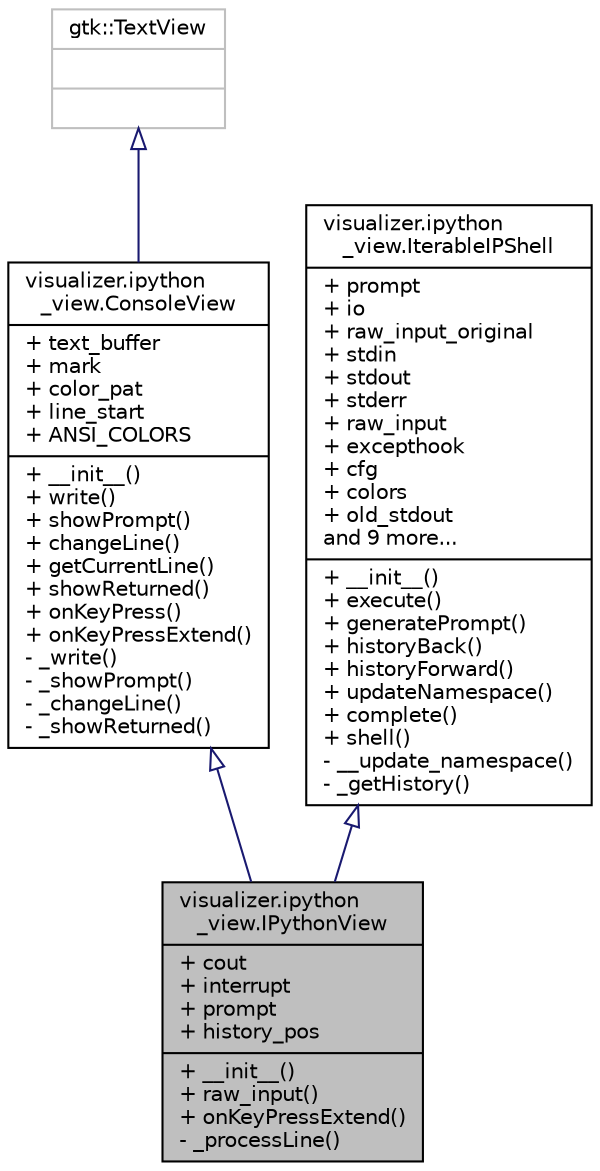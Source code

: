 digraph "visualizer.ipython_view.IPythonView"
{
  edge [fontname="Helvetica",fontsize="10",labelfontname="Helvetica",labelfontsize="10"];
  node [fontname="Helvetica",fontsize="10",shape=record];
  Node1 [label="{visualizer.ipython\l_view.IPythonView\n|+ cout\l+ interrupt\l+ prompt\l+ history_pos\l|+ __init__()\l+ raw_input()\l+ onKeyPressExtend()\l- _processLine()\l}",height=0.2,width=0.4,color="black", fillcolor="grey75", style="filled", fontcolor="black"];
  Node2 -> Node1 [dir="back",color="midnightblue",fontsize="10",style="solid",arrowtail="onormal"];
  Node2 [label="{visualizer.ipython\l_view.ConsoleView\n|+ text_buffer\l+ mark\l+ color_pat\l+ line_start\l+ ANSI_COLORS\l|+ __init__()\l+ write()\l+ showPrompt()\l+ changeLine()\l+ getCurrentLine()\l+ showReturned()\l+ onKeyPress()\l+ onKeyPressExtend()\l- _write()\l- _showPrompt()\l- _changeLine()\l- _showReturned()\l}",height=0.2,width=0.4,color="black", fillcolor="white", style="filled",URL="$d6/d63/classvisualizer_1_1ipython__view_1_1ConsoleView.html",tooltip="ConsoleView class. "];
  Node3 -> Node2 [dir="back",color="midnightblue",fontsize="10",style="solid",arrowtail="onormal"];
  Node3 [label="{gtk::TextView\n||}",height=0.2,width=0.4,color="grey75", fillcolor="white", style="filled"];
  Node4 -> Node1 [dir="back",color="midnightblue",fontsize="10",style="solid",arrowtail="onormal"];
  Node4 [label="{visualizer.ipython\l_view.IterableIPShell\n|+ prompt\l+ io\l+ raw_input_original\l+ stdin\l+ stdout\l+ stderr\l+ raw_input\l+ excepthook\l+ cfg\l+ colors\l+ old_stdout\land 9 more...\l|+ __init__()\l+ execute()\l+ generatePrompt()\l+ historyBack()\l+ historyForward()\l+ updateNamespace()\l+ complete()\l+ shell()\l- __update_namespace()\l- _getHistory()\l}",height=0.2,width=0.4,color="black", fillcolor="white", style="filled",URL="$d9/d2f/classvisualizer_1_1ipython__view_1_1IterableIPShell.html",tooltip="IterableIPShell class. "];
}
